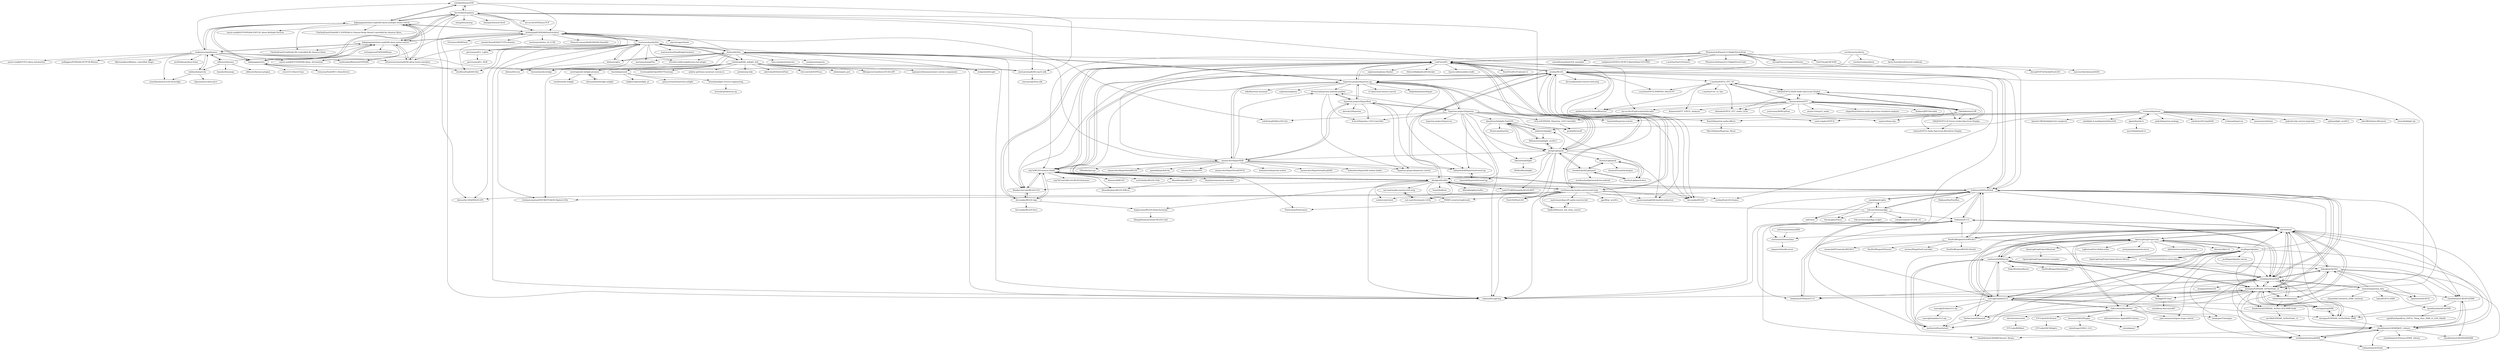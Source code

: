 digraph G {
"vintlabs/fauxmoESP" -> "Aircoookie/Espalexa"
"vintlabs/fauxmoESP" -> "kakopappa/arduino-esp8266-alexa-multiple-wemo-switch"
"vintlabs/fauxmoESP" -> "sinricpro/esp8266-esp32-sdk"
"vintlabs/fauxmoESP" -> "probonopd/ESP8266HueEmulator"
"henryk/openmili" -> "henryk/milight-reverse-engineering"
"henryk/openmili" -> "bakkerr/openmilight_pi"
"henryk/openmili" -> "pmoscetta/authometion-milight"
"adafruit/Adalight" -> "dmadison/Adalight-FastLED"
"adafruit/Adalight" -> "Wifsimster/adalight_ws2812"
"atuline/WLED" -> "srg74/WLED-wemos-shield"
"atuline/WLED" -> "LedFx/LedFx"
"atuline/WLED" -> "ahodges9/LedFx"
"atuline/WLED" -> "WoodyLetsCode/WLED-GUI"
"atuline/WLED" -> "s-marley/ESP32_FFT_VU"
"atuline/WLED" -> "jasoncoon/esp8266-fastled-webserver" ["e"=1]
"atuline/WLED" -> "forkineye/ESPixelStick"
"atuline/WLED" -> "atuline/FastLED-SoundReactive" ["e"=1]
"atuline/WLED" -> "Aircoookie/audio-reactive-led-strip"
"atuline/WLED" -> "atuline/FastLED-Demos" ["e"=1]
"atuline/WLED" -> "Aircoookie/WLED" ["e"=1]
"atuline/WLED" -> "hyperion-project/hyperion.ng"
"atuline/WLED" -> "toblum/McLighting" ["e"=1]
"atuline/WLED" -> "scottlawsonbc/audio-reactive-led-strip"
"atuline/WLED" -> "s-marley/ESP32-INMP441-Matrix-VU"
"PlummersSoftwareLLC/NightDriverStrip" -> "davepl/DavesGarageLEDSeries"
"PlummersSoftwareLLC/NightDriverStrip" -> "atuline/WLED"
"PlummersSoftwareLLC/NightDriverStrip" -> "PlummersSoftwareLLC/NightDriverUnity"
"PlummersSoftwareLLC/NightDriverStrip" -> "marmilicious/FastLED_examples" ["e"=1]
"PlummersSoftwareLLC/NightDriverStrip" -> "mrfaptastic/ESP32-HUB75-MatrixPanel-I2S-DMA" ["e"=1]
"PlummersSoftwareLLC/NightDriverStrip" -> "LedFx/LedFx"
"PlummersSoftwareLLC/NightDriverStrip" -> "srg74/WLED-wemos-shield"
"PlummersSoftwareLLC/NightDriverStrip" -> "TylerTimoJ/LMCSHD"
"PlummersSoftwareLLC/NightDriverStrip" -> "forkineye/ESPixelStick"
"PlummersSoftwareLLC/NightDriverStrip" -> "s-marley/FastLED-basics" ["e"=1]
"mariusmotea/diyHue" -> "diyhue/diyHue"
"mariusmotea/diyHue" -> "probonopd/ESP8266HueEmulator"
"mariusmotea/diyHue" -> "diyhue/Lights"
"mariusmotea/diyHue" -> "sidoh/esp8266_milight_hub"
"mariusmotea/diyHue" -> "diyhue/Devices"
"mariusmotea/diyHue" -> "mariusmotea/qtHue"
"mariusmotea/diyHue" -> "toblum/McLighting" ["e"=1]
"mariusmotea/diyHue" -> "sticilface/Esp8266-Hue"
"mariusmotea/diyHue" -> "peeveeone/ZLL_Lights"
"mariusmotea/diyHue" -> "bwssytems/ha-bridge" ["e"=1]
"mariusmotea/diyHue" -> "mariusmotea/HueBridgeEmulator"
"mariusmotea/diyHue" -> "stelgenhof/AiLight" ["e"=1]
"mariusmotea/diyHue" -> "kitesurfer1404/WS2812FX" ["e"=1]
"mariusmotea/diyHue" -> "dresden-elektronik/deconz-rest-plugin" ["e"=1]
"mariusmotea/diyHue" -> "bruhautomation/ESP-MQTT-JSON-Digital-LEDs" ["e"=1]
"s-marley/ESP32_FFT_VU" -> "s-marley/ESP32-INMP441-Matrix-VU"
"s-marley/ESP32_FFT_VU" -> "G6EJD/ESP32-8266-Audio-Spectrum-Display"
"s-marley/ESP32_FFT_VU" -> "debsahu/ESP32_FFT_Audio_LEDs"
"s-marley/ESP32_FFT_VU" -> "s-marley/Uno_vu_line"
"s-marley/ESP32_FFT_VU" -> "atuline/FastLED-SoundReactive" ["e"=1]
"s-marley/ESP32_FFT_VU" -> "donnersm/FFT_ESP32_Analyzer"
"s-marley/ESP32_FFT_VU" -> "kosme/arduinoFFT"
"scottlawsonbc/audio-reactive-led-strip" -> "ahodges9/LedFx"
"scottlawsonbc/audio-reactive-led-strip" -> "LedFx/LedFx"
"scottlawsonbc/audio-reactive-led-strip" -> "kitesurfer1404/WS2812FX" ["e"=1]
"scottlawsonbc/audio-reactive-led-strip" -> "toblum/McLighting" ["e"=1]
"scottlawsonbc/audio-reactive-led-strip" -> "atuline/WLED"
"scottlawsonbc/audio-reactive-led-strip" -> "jasoncoon/esp8266-fastled-webserver" ["e"=1]
"scottlawsonbc/audio-reactive-led-strip" -> "not-matt/Systematic-LEDs"
"scottlawsonbc/audio-reactive-led-strip" -> "TobKra96/music_led_strip_control"
"scottlawsonbc/audio-reactive-led-strip" -> "jgarff/rpi_ws281x" ["e"=1]
"scottlawsonbc/audio-reactive-led-strip" -> "FastLED/FastLED" ["e"=1]
"scottlawsonbc/audio-reactive-led-strip" -> "Aircoookie/WLED" ["e"=1]
"scottlawsonbc/audio-reactive-led-strip" -> "naztronaut/dancyPi-audio-reactive-led"
"scottlawsonbc/audio-reactive-led-strip" -> "bruhautomation/ESP-MQTT-JSON-Digital-LEDs" ["e"=1]
"scottlawsonbc/audio-reactive-led-strip" -> "cnlohr/colorchord" ["e"=1]
"scottlawsonbc/audio-reactive-led-strip" -> "atuline/FastLED-Demos" ["e"=1]
"hyperion-project/hyperion.ng" -> "hyperion-project/hyperion"
"hyperion-project/hyperion.ng" -> "awawa-dev/HyperHDR"
"hyperion-project/hyperion.ng" -> "hyperion-project/HyperBian"
"hyperion-project/hyperion.ng" -> "psieg/Lightpack"
"hyperion-project/hyperion.ng" -> "Aircoookie/WLED" ["e"=1]
"hyperion-project/hyperion.ng" -> "LedFx/LedFx"
"hyperion-project/hyperion.ng" -> "atuline/WLED"
"hyperion-project/hyperion.ng" -> "esphome/esphome" ["e"=1]
"hyperion-project/hyperion.ng" -> "ct-Open-Source/tuya-convert" ["e"=1]
"hyperion-project/hyperion.ng" -> "blakeblackshear/frigate" ["e"=1]
"hyperion-project/hyperion.ng" -> "diyhue/diyHue"
"hyperion-project/hyperion.ng" -> "abrenoch/hyperion-android-grabber"
"hyperion-project/hyperion.ng" -> "ahodges9/LedFx"
"hyperion-project/hyperion.ng" -> "sabaatworld/HyperionScreenCap"
"hyperion-project/hyperion.ng" -> "mKeRix/room-assistant" ["e"=1]
"diyhue/diyHue" -> "mariusmotea/diyHue"
"diyhue/diyHue" -> "diyhue/Lights"
"diyhue/diyHue" -> "diyhue/Devices"
"diyhue/diyHue" -> "hyperion-project/hyperion.ng"
"diyhue/diyHue" -> "dresden-elektronik/deconz-rest-plugin" ["e"=1]
"diyhue/diyHue" -> "probonopd/ESP8266HueEmulator"
"diyhue/diyHue" -> "LedFx/LedFx"
"diyhue/diyHue" -> "toblum/McLighting" ["e"=1]
"diyhue/diyHue" -> "hass-emulated-hue/core"
"diyhue/diyHue" -> "mariusmotea/qtHue"
"diyhue/diyHue" -> "bwssytems/ha-bridge" ["e"=1]
"diyhue/diyHue" -> "sidoh/esp8266_milight_hub"
"diyhue/diyHue" -> "awawa-dev/HyperHDR"
"diyhue/diyHue" -> "WoodyLetsCode/WLED-GUI"
"diyhue/diyHue" -> "xoseperez/espurna" ["e"=1]
"ETCLabs/OSCRouter" -> "ETCLabs/OSCWidgets"
"OpenLightingProject/ola" -> "mcallegari/qlcplus"
"OpenLightingProject/ola" -> "natcl/Artnet"
"OpenLightingProject/ola" -> "mathertel/DMXSerial"
"OpenLightingProject/ola" -> "vanvught/rpidmx512"
"OpenLightingProject/ola" -> "rstephan/ArtnetWifi"
"OpenLightingProject/ola" -> "OpenLightingProject/open-fixture-library"
"OpenLightingProject/ola" -> "mtongnz/ESP8266_ArtNetNode_v2"
"OpenLightingProject/ola" -> "mathertel/DmxSerial2"
"OpenLightingProject/ola" -> "philchristensen/python-artnet"
"OpenLightingProject/ola" -> "OpenLightingProject/libartnet"
"OpenLightingProject/ola" -> "hhromic/libe131"
"OpenLightingProject/ola" -> "cbdevnet/midimonster"
"OpenLightingProject/ola" -> "FrancescoCeruti/linux-show-player"
"OpenLightingProject/ola" -> "Lightsteed/OscOlaRecorder"
"OpenLightingProject/ola" -> "zestyping/openpixelcontrol" ["e"=1]
"mathertel/DMXSerial" -> "mathertel/DmxSerial2"
"mathertel/DMXSerial" -> "PaulStoffregen/DmxSimple"
"mathertel/DMXSerial" -> "natcl/Artnet"
"mathertel/DMXSerial" -> "vanvught/rpidmx512"
"mathertel/DMXSerial" -> "mtongnz/ESP8266_ArtNetNode_v2"
"mathertel/DMXSerial" -> "rstephan/ArtnetWifi"
"mathertel/DMXSerial" -> "Rickgg/ESP-Dmx"
"mathertel/DMXSerial" -> "OpenLightingProject/ola"
"mathertel/DMXSerial" -> "claudeheintz/LXESP32DMX"
"mathertel/DMXSerial" -> "DaAwesomeP/dmxusb"
"mathertel/DMXSerial" -> "hideakitai/ArtNet"
"mathertel/DMXSerial" -> "TinkerKit/DmxMaster"
"vanvught/rpidmx512" -> "mtongnz/ESP8266_ArtNetNode_v2"
"vanvught/rpidmx512" -> "vanvught/h3dmx512-zip"
"vanvught/rpidmx512" -> "mathertel/DmxSerial2"
"vanvught/rpidmx512" -> "mathertel/DMXSerial"
"vanvught/rpidmx512" -> "natcl/Artnet"
"vanvught/rpidmx512" -> "mtongnz/ESP8266_ArtNetNode_DMX"
"vanvught/rpidmx512" -> "cbdevnet/midimonster"
"vanvught/rpidmx512" -> "mtongnz/espDMX"
"vanvught/rpidmx512" -> "OpenLightingProject/ola"
"vanvught/rpidmx512" -> "claudeheintz/LXDMXWiFi_Library"
"vanvught/rpidmx512" -> "rstephan/ArtnetWifi"
"vanvught/rpidmx512" -> "forkineye/E131"
"vanvught/rpidmx512" -> "DaAwesomeP/dmxusb"
"vanvught/rpidmx512" -> "rstephan/ArtnetnodeWifi"
"vanvught/rpidmx512" -> "mcallegari/qlcplus"
"PaulStoffregen/OctoWS2811" -> "natcl/Artnet"
"PaulStoffregen/OctoWS2811" -> "forkineye/E131"
"PaulStoffregen/OctoWS2811" -> "wramsdell/TriantaduoWS2811"
"PaulStoffregen/OctoWS2811" -> "PaulStoffregen/Ethernet"
"PaulStoffregen/OctoWS2811" -> "rstephan/ArtnetWifi"
"PaulStoffregen/OctoWS2811" -> "mrrees/MegaPixelController"
"PaulStoffregen/OctoWS2811" -> "PaulStoffregen/WS2812Serial"
"PaulStoffregen/OctoWS2811" -> "forkineye/ESPixelStick"
"raveberry/raveberry" -> "tborychowski/self-hosted-cookbook" ["e"=1]
"raveberry/raveberry" -> "raveberry/shareberry"
"raveberry/raveberry" -> "ahodges9/LedFx"
"raveberry/raveberry" -> "LedFx/LedFx"
"psieg/Lightpack" -> "dmadison/Adalight-FastLED"
"psieg/Lightpack" -> "Wifsimster/adalight_ws2812"
"psieg/Lightpack" -> "hyperion-project/hyperion.ng"
"psieg/Lightpack" -> "woodenshark/Lightpack"
"psieg/Lightpack" -> "LedFx/LedFx"
"psieg/Lightpack" -> "fabsenet/adrilight"
"psieg/Lightpack" -> "atuline/WLED"
"psieg/Lightpack" -> "ahodges9/LedFx"
"psieg/Lightpack" -> "Atarity/Lightpack"
"psieg/Lightpack" -> "Lord-FEAR/Prismatik-WLED-WiFi"
"psieg/Lightpack" -> "toblum/McLighting" ["e"=1]
"psieg/Lightpack" -> "adafruit/Adalight"
"psieg/Lightpack" -> "Aircoookie/WLED" ["e"=1]
"psieg/Lightpack" -> "FastLED/FastLED" ["e"=1]
"psieg/Lightpack" -> "awawa-dev/HyperHDR"
"tvdzwan/hyperion" -> "gkaindl/ambi-tv"
"tvdzwan/hyperion" -> "poljvd/hyperion-webapp"
"tvdzwan/hyperion" -> "SciLor/ESP8266_Hyperion_LED-Controller"
"tvdzwan/hyperion" -> "adafruit/Adalight"
"tvdzwan/hyperion" -> "Gamadril/hyperion-remote"
"tvdzwan/hyperion" -> "cnlohr/ws2812esp8266" ["e"=1]
"tvdzwan/hyperion" -> "RanzQ/hyperion-audio-effects"
"tvdzwan/hyperion" -> "tvdzwan/hypercon"
"tvdzwan/hyperion" -> "mysensors/Arduino" ["e"=1]
"tvdzwan/hyperion" -> "poljvd/script.service.hyperion"
"tvdzwan/hyperion" -> "cpldcpu/light_ws2812" ["e"=1]
"tvdzwan/hyperion" -> "shirriff/Arduino-IRremote" ["e"=1]
"tvdzwan/hyperion" -> "brooc/boblight-rpi"
"tvdzwan/hyperion" -> "Speedy1985/boblightd-for-raspberry"
"tvdzwan/hyperion" -> "ambilight-4-mediaportal/AtmoOrb"
"LedFx/LedFx" -> "ahodges9/LedFx"
"LedFx/LedFx" -> "atuline/WLED"
"LedFx/LedFx" -> "hyperion-project/hyperion.ng"
"LedFx/LedFx" -> "scottlawsonbc/audio-reactive-led-strip"
"LedFx/LedFx" -> "Aircoookie/WLED-App"
"LedFx/LedFx" -> "srg74/WLED-wemos-shield"
"LedFx/LedFx" -> "Aircoookie/WLED" ["e"=1]
"LedFx/LedFx" -> "WoodyLetsCode/WLED-GUI"
"LedFx/LedFx" -> "forkineye/ESPixelStick"
"LedFx/LedFx" -> "psieg/Lightpack"
"LedFx/LedFx" -> "YeonV/LedFx-Frontend-v2"
"LedFx/LedFx" -> "esphome/esphome-flasher" ["e"=1]
"LedFx/LedFx" -> "mtongnz/ESP8266_ArtNetNode_v2"
"LedFx/LedFx" -> "ShiromMakkad/LedFxDocker"
"LedFx/LedFx" -> "hassio-addons/addon-ledfx"
"fabsenet/adrilight" -> "MrBoe/Bambilight"
"ahodges9/LedFx" -> "LedFx/LedFx"
"ahodges9/LedFx" -> "atuline/WLED"
"ahodges9/LedFx" -> "not-matt/Systematic-LEDs"
"ahodges9/LedFx" -> "scottlawsonbc/audio-reactive-led-strip"
"ahodges9/LedFx" -> "Mattallmighty/LedFx"
"ahodges9/LedFx" -> "forkineye/ESPixelStick"
"ahodges9/LedFx" -> "Snipercaine/WLED-HomeAssistant"
"ahodges9/LedFx" -> "toblum/McLighting" ["e"=1]
"ahodges9/LedFx" -> "cnlohr/colorchord" ["e"=1]
"ahodges9/LedFx" -> "YeonV/ledfxrm"
"ahodges9/LedFx" -> "WoodyLetsCode/WLED-GUI"
"ahodges9/LedFx" -> "not-matt/audio-reactive-led-strip"
"ahodges9/LedFx" -> "srg74/WLED-wemos-shield"
"ahodges9/LedFx" -> "Lord-FEAR/Prismatik-WLED-WiFi"
"ahodges9/LedFx" -> "PWRFLcreative/Lightwork"
"forkineye/ESPAsyncE131" -> "forkineye/E131"
"mtongnz/ESP8266_ArtNetNode_v2" -> "rstephan/ArtnetWifi"
"mtongnz/ESP8266_ArtNetNode_v2" -> "natcl/Artnet"
"mtongnz/ESP8266_ArtNetNode_v2" -> "mtongnz/ESP8266_ArtNetNode_DMX"
"mtongnz/ESP8266_ArtNetNode_v2" -> "forkineye/ESPixelStick"
"mtongnz/ESP8266_ArtNetNode_v2" -> "robertoostenveld/arduino"
"mtongnz/ESP8266_ArtNetNode_v2" -> "bombcheck/ESP8266_ArtNet-LED-DMX-Node"
"mtongnz/ESP8266_ArtNetNode_v2" -> "hideakitai/ArtNet"
"mtongnz/ESP8266_ArtNetNode_v2" -> "vanvught/rpidmx512"
"mtongnz/ESP8266_ArtNetNode_v2" -> "mtongnz/espDMX"
"mtongnz/ESP8266_ArtNetNode_v2" -> "claudeheintz/LXDMXWiFi_Library"
"mtongnz/ESP8266_ArtNetNode_v2" -> "rstephan/ArtnetnodeWifi"
"mtongnz/ESP8266_ArtNetNode_v2" -> "Rickgg/ESP-Dmx"
"mtongnz/ESP8266_ArtNetNode_v2" -> "mathertel/DmxSerial2"
"mtongnz/ESP8266_ArtNetNode_v2" -> "mathertel/DMXSerial"
"mtongnz/ESP8266_ArtNetNode_v2" -> "toblum/McLighting" ["e"=1]
"gkaindl/ambi-tv" -> "tvdzwan/hyperion"
"gkaindl/ambi-tv" -> "mnorthfield/ambi-tv"
"sinricpro/esp8266-esp32-sdk" -> "kakopappa/sinric"
"sinricpro/esp8266-esp32-sdk" -> "sinricpro/python-sdk"
"kosme/arduinoFFT" -> "fakufaku/esp32-fft"
"kosme/arduinoFFT" -> "G6EJD/ESP32-8266-Audio-Spectrum-Display"
"kosme/arduinoFFT" -> "G6EJD/ESP32-8-Octave-Audio-Spectrum-Display"
"kosme/arduinoFFT" -> "s-marley/ESP32_FFT_VU"
"kosme/arduinoFFT" -> "atomic14/esp32_audio" ["e"=1]
"kosme/arduinoFFT" -> "atuline/FastLED-SoundReactive" ["e"=1]
"kosme/arduinoFFT" -> "shajeebtm/Arduino-audio-spectrum-visualizer-analyzer"
"kosme/arduinoFFT" -> "Bodmer/JPEGDecoder" ["e"=1]
"kosme/arduinoFFT" -> "yash-sanghvi/ESP32"
"kosme/arduinoFFT" -> "yoursunny/WifiEspNow" ["e"=1]
"kosme/arduinoFFT" -> "me-no-dev/EspExceptionDecoder" ["e"=1]
"kosme/arduinoFFT" -> "tobozo/ESP32-Audio-Spectrum-Waveform-Display"
"kosme/arduinoFFT" -> "donnersm/FFT_ESP32_Analyzer"
"kosme/arduinoFFT" -> "debsahu/ESP32_FFT_Audio_LEDs"
"kosme/arduinoFFT" -> "espressif/esp-dsp" ["e"=1]
"OpenLightingProject/libartnet" -> "OpenLightingProject/artnet-examples"
"mathertel/DmxSerial2" -> "mathertel/DMXSerial"
"cbdevnet/midimonster" -> "vanvught/rpidmx512"
"cbdevnet/midimonster" -> "jean-emmanuel/open-stage-control" ["e"=1]
"cbdevnet/midimonster" -> "mtongnz/ESP8266_ArtNetNode_v2"
"cbdevnet/midimonster" -> "DaAwesomeP/dmxusb"
"cbdevnet/midimonster" -> "hossimo/GMA3Plugins"
"cbdevnet/midimonster" -> "sstaub/gma3"
"cbdevnet/midimonster" -> "benkuper/Chataigne" ["e"=1]
"cbdevnet/midimonster" -> "docsteer/sacnview"
"cbdevnet/midimonster" -> "lathoub/Arduino-AppleMIDI-Library" ["e"=1]
"cbdevnet/midimonster" -> "OpenLightingProject/ola"
"cbdevnet/midimonster" -> "ETCLabs/OSCRouter"
"TylerTimoJ/LMCSHD" -> "marcmerlin/AnimatedGIFs" ["e"=1]
"forkineye/ESPixelStick" -> "mtongnz/ESP8266_ArtNetNode_v2"
"forkineye/ESPixelStick" -> "FalconChristmas/fpp"
"forkineye/ESPixelStick" -> "forkineye/E131"
"forkineye/ESPixelStick" -> "rstephan/ArtnetWifi"
"forkineye/ESPixelStick" -> "forkineye/ESPAsyncE131"
"forkineye/ESPixelStick" -> "toblum/McLighting" ["e"=1]
"forkineye/ESPixelStick" -> "srg74/WLED-wemos-shield"
"forkineye/ESPixelStick" -> "smeighan/xLights"
"forkineye/ESPixelStick" -> "natcl/Artnet"
"forkineye/ESPixelStick" -> "PWRFLcreative/Lightwork"
"forkineye/ESPixelStick" -> "ahodges9/LedFx"
"forkineye/ESPixelStick" -> "Makuna/NeoPixelBus" ["e"=1]
"forkineye/ESPixelStick" -> "atuline/WLED"
"forkineye/ESPixelStick" -> "PaulStoffregen/OctoWS2811"
"forkineye/ESPixelStick" -> "bombcheck/ESP8266_ArtNet-LED-DMX-Node"
"not-matt/Systematic-LEDs" -> "not-matt/audio-reactive-led-strip"
"sidoh/esp8266_milight_hub" -> "mariusmotea/diyHue"
"sidoh/esp8266_milight_hub" -> "henryk/openmili"
"sidoh/esp8266_milight_hub" -> "mwittig/node-milight-promise"
"sidoh/esp8266_milight_hub" -> "bruhautomation/ESP-MQTT-JSON-Digital-LEDs" ["e"=1]
"sidoh/esp8266_milight_hub" -> "bwssytems/ha-bridge" ["e"=1]
"sidoh/esp8266_milight_hub" -> "1technophile/OpenMQTTGateway" ["e"=1]
"sidoh/esp8266_milight_hub" -> "andrey-git/home-assistant-custom-ui" ["e"=1]
"sidoh/esp8266_milight_hub" -> "stelgenhof/AiLight" ["e"=1]
"sidoh/esp8266_milight_hub" -> "jeelabs/esp-link" ["e"=1]
"sidoh/esp8266_milight_hub" -> "aderusha/HASwitchPlate" ["e"=1]
"sidoh/esp8266_milight_hub" -> "toblum/McLighting" ["e"=1]
"sidoh/esp8266_milight_hub" -> "letscontrolit/ESPEasy" ["e"=1]
"sidoh/esp8266_milight_hub" -> "sidoh/espmh_pcb"
"sidoh/esp8266_milight_hub" -> "BKrajancic/LimitlessLED-DevAPI"
"sidoh/esp8266_milight_hub" -> "vpnmaster/homeassistant-custom-components" ["e"=1]
"srg74/WLED-wemos-shield" -> "atuline/WLED"
"srg74/WLED-wemos-shield" -> "WoodyLetsCode/WLED-GUI"
"srg74/WLED-wemos-shield" -> "lizardsystems/yawl-controller"
"srg74/WLED-wemos-shield" -> "MoonModules/WLED"
"srg74/WLED-wemos-shield" -> "srg74/Controller-for-WLED-firmware"
"srg74/WLED-wemos-shield" -> "forkineye/ESPixelStick"
"srg74/WLED-wemos-shield" -> "MoonModules/WLED-Effects"
"srg74/WLED-wemos-shield" -> "Aircoookie/WLED-App"
"srg74/WLED-wemos-shield" -> "blazoncek/WLED"
"srg74/WLED-wemos-shield" -> "LedFx/LedFx"
"srg74/WLED-wemos-shield" -> "scottrbailey/WLED-Utils"
"srg74/WLED-wemos-shield" -> "Pixelvation/Pixelvation"
"srg74/WLED-wemos-shield" -> "ahodges9/LedFx"
"natcl/Artnet" -> "rstephan/ArtnetWifi"
"natcl/Artnet" -> "mtongnz/ESP8266_ArtNetNode_v2"
"natcl/Artnet" -> "hideakitai/ArtNet"
"natcl/Artnet" -> "rstephan/ArtnetnodeWifi"
"natcl/Artnet" -> "forkineye/E131"
"natcl/Artnet" -> "mathertel/DmxSerial2"
"natcl/Artnet" -> "mathertel/DMXSerial"
"natcl/Artnet" -> "claudeheintz/LXDMXWiFi_Library"
"natcl/Artnet" -> "claudeheintz/LXESP32DMX"
"natcl/Artnet" -> "OpenLightingProject/ola"
"natcl/Artnet" -> "chrisstaite/TeensyDmx"
"natcl/Artnet" -> "robertoostenveld/arduino"
"natcl/Artnet" -> "mtongnz/ESP8266_ArtNetNode_DMX"
"natcl/Artnet" -> "PaulStoffregen/OctoWS2811"
"natcl/Artnet" -> "vanvught/rpidmx512"
"Wifsimster/adalight_ws2812" -> "psieg/Lightpack"
"Wifsimster/adalight_ws2812" -> "dmadison/Adalight-FastLED"
"n8henrie/fauxmo" -> "makermusings/fauxmo"
"n8henrie/fauxmo" -> "n8henrie/fauxmo-plugins"
"n8henrie/fauxmo" -> "toddmedema/echo"
"n8henrie/fauxmo" -> "dsandor/fauxmojs"
"n8henrie/fauxmo" -> "kakopappa/arduino-esp8266-alexa-wemo-switch"
"smeighan/xLights" -> "FalconChristmas/fpp"
"smeighan/xLights" -> "forkineye/ESPixelStick"
"smeighan/xLights" -> "sall/vixen"
"smeighan/xLights" -> "VixenLights/Vixen"
"chrisstaite/TeensyDmx" -> "jimparis/DmxReceiver"
"mcallegari/qlcplus" -> "OpenLightingProject/ola"
"mcallegari/qlcplus" -> "mtongnz/ESP8266_ArtNetNode_v2"
"mcallegari/qlcplus" -> "natcl/Artnet"
"mcallegari/qlcplus" -> "OpenLightingProject/open-fixture-library"
"mcallegari/qlcplus" -> "vanvught/rpidmx512"
"mcallegari/qlcplus" -> "mathertel/DMXSerial"
"mcallegari/qlcplus" -> "rstephan/ArtnetWifi"
"mcallegari/qlcplus" -> "cbdevnet/midimonster"
"mcallegari/qlcplus" -> "forkineye/ESPixelStick"
"mcallegari/qlcplus" -> "FrancescoCeruti/linux-show-player"
"mcallegari/qlcplus" -> "jean-emmanuel/open-stage-control" ["e"=1]
"mcallegari/qlcplus" -> "mcallegari/qlcplus-extras"
"mcallegari/qlcplus" -> "claudeheintz/LXDMXWiFi_Library"
"mcallegari/qlcplus" -> "mathertel/DmxSerial2"
"mcallegari/qlcplus" -> "benkuper/Chataigne" ["e"=1]
"mtongnz/espDMX" -> "mtongnz/ESP8266_ArtNetNode_DMX"
"robertoostenveld/arduino" -> "mtongnz/ESP8266_ArtNetNode_v2"
"robertoostenveld/arduino" -> "bombcheck/ESP8266_ArtNet-LED-DMX-Node"
"robertoostenveld/arduino" -> "natcl/Artnet"
"robertoostenveld/arduino" -> "rstephan/ArtnetWifi"
"robertoostenveld/arduino" -> "mtongnz/espDMX"
"WoodyLetsCode/WLED-GUI" -> "Aircoookie/WLED-App"
"WoodyLetsCode/WLED-GUI" -> "srg74/WLED-wemos-shield"
"TobKra96/music_led_strip_control" -> "naztronaut/dancyPi-audio-reactive-led"
"TobKra96/music_led_strip_control" -> "scottlawsonbc/audio-reactive-led-strip"
"kakopappa/arduino-esp8266-alexa-wemo-switch" -> "kakopappa/arduino-esp8266-alexa-multiple-wemo-switch"
"kakopappa/arduino-esp8266-alexa-wemo-switch" -> "makermusings/fauxmo"
"kakopappa/arduino-esp8266-alexa-wemo-switch" -> "probonopd/ESP8266HueEmulator"
"kakopappa/arduino-esp8266-alexa-wemo-switch" -> "witnessmenow/esp8266-alexa-wemo-emulator"
"kakopappa/arduino-esp8266-alexa-wemo-switch" -> "nassir-malik/IOT-ESP8266-Alexa_Automation"
"kakopappa/arduino-esp8266-alexa-wemo-switch" -> "kakopappa/sinric"
"kakopappa/arduino-esp8266-alexa-wemo-switch" -> "CharlesJGantt/LinkNode-R4-Controlled-By-Amazon-Alexa"
"kakopappa/arduino-esp8266-alexa-wemo-switch" -> "torinnguyen/ESP8266Wemo"
"witnessmenow/esp8266-alexa-wemo-emulator" -> "kakopappa/arduino-esp8266-alexa-multiple-wemo-switch"
"witnessmenow/esp8266-alexa-wemo-emulator" -> "sticilface/Esp8266-Hue"
"witnessmenow/esp8266-alexa-wemo-emulator" -> "kakopappa/arduino-esp8266-alexa-wemo-switch"
"kakopappa/sinric" -> "sinricpro/esp8266-esp32-sdk"
"kakopappa/sinric" -> "kakopappa/arduino-esp8266-alexa-wemo-switch"
"kakopappa/sinric" -> "sivar2311/SinricClass"
"kakopappa/sinric" -> "kakopappa/arduino-esp8266-alexa-multiple-wemo-switch"
"kakopappa/sinric" -> "Grensom/NodeMCU-AlexaDevice"
"kakopappa/sinric" -> "Aircoookie/Espalexa"
"makermusings/fauxmo" -> "n8henrie/fauxmo"
"makermusings/fauxmo" -> "kakopappa/arduino-esp8266-alexa-wemo-switch"
"makermusings/fauxmo" -> "toddmedema/echo"
"makermusings/fauxmo" -> "kakopappa/arduino-esp8266-alexa-multiple-wemo-switch"
"makermusings/fauxmo" -> "armzilla/amazon-echo-ha-bridge" ["e"=1]
"makermusings/fauxmo" -> "nassir-malik/IOT-ESP8266-Alexa_Automation"
"makermusings/fauxmo" -> "bwssytems/ha-bridge" ["e"=1]
"makermusings/fauxmo" -> "witnessmenow/esp8266-alexa-wemo-emulator"
"makermusings/fauxmo" -> "nassir-malik/IOT-Pi3-Alexa-Automation"
"makermusings/fauxmo" -> "markszabo/IRremoteESP8266" ["e"=1]
"makermusings/fauxmo" -> "mdhiggins/ESP8266-HTTP-IR-Blaster" ["e"=1]
"makermusings/fauxmo" -> "iliketomakestuff/alexa_controlled_finger"
"makermusings/fauxmo" -> "kakopappa/sinric"
"makermusings/fauxmo" -> "vintlabs/fauxmoESP"
"makermusings/fauxmo" -> "zachfeldman/alexa-home" ["e"=1]
"fakufaku/esp32-fft" -> "yash-sanghvi/ESP32"
"fakufaku/esp32-fft" -> "kosme/arduinoFFT"
"fakufaku/esp32-fft" -> "espressif/esp-dsp" ["e"=1]
"fakufaku/esp32-fft" -> "G6EJD/ESP32-8266-Audio-Spectrum-Display"
"fakufaku/esp32-fft" -> "G6EJD/ESP32-8-Octave-Audio-Spectrum-Display"
"Atarity/Lightpack" -> "woodenshark/Lightpack"
"Atarity/Lightpack" -> "Atarity/Lightpack-docs"
"Atarity/Lightpack" -> "Atarity/Prismatik-plugins"
"woodenshark/Lightpack" -> "Atarity/Lightpack"
"woodenshark/Lightpack" -> "Atarity/Lightpack-docs"
"woodenshark/Lightpack" -> "psieg/Lightpack"
"woodenshark/Lightpack" -> "woodenshark/prismatik-for-android"
"hyperion-project/hyperion" -> "hyperion-project/hyperion.ng"
"hyperion-project/hyperion" -> "abrenoch/hyperion-android-grabber"
"hyperion-project/hyperion" -> "hyperion-project/HyperBian"
"hyperion-project/hyperion" -> "hyperion-project/hypercon"
"hyperion-project/hyperion" -> "hanselb/HyperionScreenCap"
"hyperion-project/hyperion" -> "sabaatworld/HyperionScreenCap"
"hyperion-project/hyperion" -> "dmadison/Adalight-FastLED"
"hyperion-project/hyperion" -> "psieg/Lightpack"
"hyperion-project/hyperion" -> "RanzQ/hyperion-audio-effects"
"hyperion-project/hyperion" -> "SciLor/ESP8266_Hyperion_LED-Controller"
"hyperion-project/hyperion" -> "SciLor/Hyperion_LED-Controller"
"hyperion-project/hyperion" -> "penfold42/stuff"
"hyperion-project/hyperion" -> "toblum/McLighting" ["e"=1]
"hyperion-project/hyperion" -> "cnlohr/esp8266ws2812i2s" ["e"=1]
"hyperion-project/hyperion" -> "Gamadril/hyperion-remote"
"Snipercaine/WLED-HomeAssistant" -> "Shaegi/Homeassistant-WLED-Card"
"naztronaut/dancyPi-audio-reactive-led" -> "TobKra96/music_led_strip_control"
"davepl/DavesGarageLEDSeries" -> "davepl/ESP32ParallelFastLED"
"davepl/DavesGarageLEDSeries" -> "PlummersSoftwareLLC/NightDriverStrip"
"G6EJD/ESP32-8266-Audio-Spectrum-Display" -> "G6EJD/ESP32-8-Octave-Audio-Spectrum-Display"
"G6EJD/ESP32-8266-Audio-Spectrum-Display" -> "s-marley/ESP32_FFT_VU"
"G6EJD/ESP32-8266-Audio-Spectrum-Display" -> "debsahu/ESP32_FFT_Audio_LEDs"
"G6EJD/ESP32-8266-Audio-Spectrum-Display" -> "kosme/arduinoFFT"
"G6EJD/ESP32-8266-Audio-Spectrum-Display" -> "fakufaku/esp32-fft"
"awawa-dev/HyperHDR" -> "hyperion-project/hyperion.ng"
"awawa-dev/HyperHDR" -> "TBSniller/piccap" ["e"=1]
"awawa-dev/HyperHDR" -> "hyperion-project/HyperBian"
"awawa-dev/HyperHDR" -> "awawa-dev/HyperSerialWLED"
"awawa-dev/HyperHDR" -> "mjoshd/hyperhdr-ha"
"awawa-dev/HyperHDR" -> "awawa-dev/HyperSPI"
"awawa-dev/HyperHDR" -> "awawa-dev/HyperSerialESP32"
"awawa-dev/HyperHDR" -> "webosbrew/hyperion-webos" ["e"=1]
"awawa-dev/HyperHDR" -> "awawa-dev/HyperSerialEsp8266"
"awawa-dev/HyperHDR" -> "abrenoch/hyperion-android-grabber"
"awawa-dev/HyperHDR" -> "webosbrew/hyperhdr-webos-loader"
"awawa-dev/HyperHDR" -> "srg74/WLED-wemos-shield"
"awawa-dev/HyperHDR" -> "LedFx/LedFx"
"awawa-dev/HyperHDR" -> "sabaatworld/HyperionScreenCap"
"awawa-dev/HyperHDR" -> "hyperion-project/hyperion.control"
"someweisguy/esp_dmx" -> "luksal/ESP32-DMX"
"someweisguy/esp_dmx" -> "claudeheintz/LXESP32DMX"
"someweisguy/esp_dmx" -> "hpwit/artnetESP32"
"someweisguy/esp_dmx" -> "chaosloth/Connotron_DMX_Gateway"
"someweisguy/esp_dmx" -> "sparkfun/SparkFunDMX"
"someweisguy/esp_dmx" -> "rstephan/ArtnetWifi"
"someweisguy/esp_dmx" -> "forkineye/ESPAsyncE131"
"someweisguy/esp_dmx" -> "hideakitai/ArtNet"
"kakopappa/arduino-esp8266-alexa-multiple-wemo-switch" -> "kakopappa/arduino-esp8266-alexa-wemo-switch"
"kakopappa/arduino-esp8266-alexa-multiple-wemo-switch" -> "witnessmenow/esp8266-alexa-wemo-emulator"
"kakopappa/arduino-esp8266-alexa-multiple-wemo-switch" -> "makermusings/fauxmo"
"kakopappa/arduino-esp8266-alexa-multiple-wemo-switch" -> "CharlesJGantt/LinkNode-R4-Controlled-By-Amazon-Alexa"
"kakopappa/arduino-esp8266-alexa-multiple-wemo-switch" -> "probonopd/ESP8266HueEmulator"
"kakopappa/arduino-esp8266-alexa-multiple-wemo-switch" -> "nassir-malik/IOT-ESP8266-ESP12E-Alexa-Multiple-Devices"
"kakopappa/arduino-esp8266-alexa-multiple-wemo-switch" -> "CharlesJGantt/NodeMCU-ESP8266-4-Channel-Relay-Board-Controlled-by-Amazon-Alexa"
"kakopappa/arduino-esp8266-alexa-multiple-wemo-switch" -> "kakopappa/sinric"
"kakopappa/arduino-esp8266-alexa-multiple-wemo-switch" -> "vintlabs/fauxmoESP"
"kakopappa/arduino-esp8266-alexa-multiple-wemo-switch" -> "Aircoookie/Espalexa"
"hanselb/HyperionScreenCap" -> "sabaatworld/HyperionScreenCap"
"sabaatworld/HyperionScreenCap" -> "hanselb/HyperionScreenCap"
"Atarity/Lightpack-docs" -> "Atarity/Lightpack"
"Atarity/Lightpack-docs" -> "woodenshark/Lightpack"
"PWRFLcreative/Lightwork" -> "Pixelvation/Pixelvation"
"vanvught/h3dmx512-zip" -> "vanvught/rpidmx512-zip"
"rstephan/ArtnetWifi" -> "natcl/Artnet"
"rstephan/ArtnetWifi" -> "mtongnz/ESP8266_ArtNetNode_v2"
"rstephan/ArtnetWifi" -> "rstephan/ArtnetnodeWifi"
"rstephan/ArtnetWifi" -> "hideakitai/ArtNet"
"rstephan/ArtnetWifi" -> "forkineye/ESPixelStick"
"rstephan/ArtnetWifi" -> "forkineye/ESPAsyncE131"
"rstephan/ArtnetWifi" -> "claudeheintz/LXDMXWiFi_Library"
"rstephan/ArtnetWifi" -> "forkineye/E131"
"rstephan/ArtnetWifi" -> "mtongnz/ESP8266_ArtNetNode_DMX"
"rstephan/ArtnetWifi" -> "someweisguy/esp_dmx"
"rstephan/ArtnetWifi" -> "bombcheck/ESP8266_ArtNet-LED-DMX-Node"
"rstephan/ArtnetWifi" -> "robertoostenveld/arduino"
"rstephan/ArtnetWifi" -> "mathertel/DMXSerial"
"rstephan/ArtnetWifi" -> "samguyer/FastLED" ["e"=1]
"rstephan/ArtnetWifi" -> "DaAwesomeP/dmxusb"
"FalconChristmas/fpp" -> "smeighan/xLights"
"FalconChristmas/fpp" -> "forkineye/ESPixelStick"
"FalconChristmas/fpp" -> "sall/vixen"
"FalconChristmas/fpp" -> "computergeek1507/PB_16"
"FalconChristmas/fpp" -> "forkineye/E131"
"FalconChristmas/fpp" -> "ahodges9/LedFx"
"FalconChristmas/fpp" -> "VixenLights/Vixen"
"FalconChristmas/fpp" -> "FalconChristmas/fpp-scripts"
"SciLor/ESP8266_Hyperion_LED-Controller" -> "penfold42/stuff"
"Aircoookie/Espalexa" -> "vintlabs/fauxmoESP"
"Aircoookie/Espalexa" -> "probonopd/ESP8266HueEmulator"
"Aircoookie/Espalexa" -> "kakopappa/arduino-esp8266-alexa-wemo-switch"
"Aircoookie/Espalexa" -> "kakopappa/arduino-esp8266-alexa-multiple-wemo-switch"
"Aircoookie/Espalexa" -> "kakopappa/sinric"
"Aircoookie/Espalexa" -> "simap/fauxmoesp"
"Aircoookie/Espalexa" -> "hansjny/Natural-Nerd" ["e"=1]
"Aircoookie/Espalexa" -> "kitesurfer1404/WS2812FX" ["e"=1]
"Aircoookie/Espalexa" -> "jasoncoon/esp8266-fastled-webserver" ["e"=1]
"Aircoookie/Espalexa" -> "sinricpro/esp8266-esp32-sdk"
"Aircoookie/Espalexa" -> "me-no-dev/ESPAsyncTCP" ["e"=1]
"Aircoookie/Espalexa" -> "me-no-dev/EspExceptionDecoder" ["e"=1]
"probonopd/ESP8266HueEmulator" -> "mariusmotea/diyHue"
"probonopd/ESP8266HueEmulator" -> "sticilface/Esp8266-Hue"
"probonopd/ESP8266HueEmulator" -> "kakopappa/arduino-esp8266-alexa-wemo-switch"
"probonopd/ESP8266HueEmulator" -> "kakopappa/arduino-esp8266-alexa-multiple-wemo-switch"
"probonopd/ESP8266HueEmulator" -> "marvinroger/homie" ["e"=1]
"probonopd/ESP8266HueEmulator" -> "cnlohr/esp8266ws2812i2s" ["e"=1]
"probonopd/ESP8266HueEmulator" -> "Aircoookie/Espalexa"
"probonopd/ESP8266HueEmulator" -> "witnessmenow/esp8266-alexa-wemo-emulator"
"probonopd/ESP8266HueEmulator" -> "Protoneer/WifiPixels"
"probonopd/ESP8266HueEmulator" -> "toblum/McLighting" ["e"=1]
"probonopd/ESP8266HueEmulator" -> "arendst/Sonoff-MQTT-OTA-Arduino" ["e"=1]
"probonopd/ESP8266HueEmulator" -> "mertenats/Arilux_AL-LC0X" ["e"=1]
"probonopd/ESP8266HueEmulator" -> "peeveeone/ZLL_Lights"
"probonopd/ESP8266HueEmulator" -> "markszabo/IRremoteESP8266" ["e"=1]
"probonopd/ESP8266HueEmulator" -> "HomeACcessoryKid/ESP8266-HomeKit" ["e"=1]
"dmadison/Adalight-FastLED" -> "psieg/Lightpack"
"dmadison/Adalight-FastLED" -> "adafruit/Adalight"
"dmadison/Adalight-FastLED" -> "Wifsimster/adalight_ws2812"
"dmadison/Adalight-FastLED" -> "fabsenet/adrilight"
"dmadison/Adalight-FastLED" -> "BrianLima/HueHue" ["e"=1]
"dmadison/Adalight-FastLED" -> "Atarity/Lightpack-docs"
"diyhue/Lights" -> "diyhue/Devices"
"diyhue/Lights" -> "diyhue/diyHue"
"diyhue/Lights" -> "mariusmotea/diyHue"
"mwittig/node-milight-promise" -> "dotsam/homebridge-milight"
"mwittig/node-milight-promise" -> "oeuillot/node-milight"
"toddmedema/echo" -> "makermusings/fauxmo"
"toddmedema/echo" -> "armzilla/amazon-echo-ha-bridge" ["e"=1]
"toddmedema/echo" -> "efpe/amazon-alexa-lg-tv" ["e"=1]
"Rickgg/ESP-Dmx" -> "cansik/esp-dmx-max485"
"Aircoookie/WLED-App" -> "WoodyLetsCode/WLED-GUI"
"Aircoookie/WLED-App" -> "Snipercaine/WLED-HomeAssistant"
"Aircoookie/WLED-App" -> "Aircoookie/WLED-Docs"
"Aircoookie/WLED-App" -> "srg74/WLED-wemos-shield"
"Aircoookie/WLED-App" -> "LedFx/LedFx"
"hyperion-project/HyperBian" -> "hyperion-project/hyperion.ng"
"hyperion-project/HyperBian" -> "shrocky2/Hyperion"
"hyperion-project/HyperBian" -> "abrenoch/hyperion-android-grabber"
"hyperion-project/HyperBian" -> "awawa-dev/HyperHDR"
"hyperion-project/HyperBian" -> "sabaatworld/HyperionScreenCap"
"hyperion-project/HyperBian" -> "hyperion-project/hyperion.control"
"hyperion-project/HyperBian" -> "SciLor/Hyperion_LED-Controller"
"hyperion-project/HyperBian" -> "hyperion-project/hyperion"
"bombcheck/ESP8266_ArtNet-LED-DMX-Node" -> "mrv96/ESP8266_ArtNetNode_v2"
"abrenoch/hyperion-android-grabber" -> "SciLor/Hyperion_LED-Controller"
"abrenoch/hyperion-android-grabber" -> "hyperion-project/HyperBian"
"abrenoch/hyperion-android-grabber" -> "hyperion-project/hyperion.control"
"hossimo/GMA3Plugins" -> "sstaub/gma3"
"hossimo/GMA3Plugins" -> "imhofroger/GMA3_LUA"
"dotsam/homebridge-milight" -> "mwittig/node-milight-promise"
"claudeheintz/LXDMXWiFi_Library" -> "tobiasebsen/ArtNode"
"claudeheintz/LXDMXWiFi_Library" -> "claudeheintz/LXESP32DMX"
"claudeheintz/LXDMXWiFi_Library" -> "claudeheintz/LXESP8266DMX"
"claudeheintz/LXDMXWiFi_Library" -> "claudeheintz/LXDMXEthernet_library"
"claudeheintz/LXDMXWiFi_Library" -> "rstephan/ArtnetnodeWifi"
"claudeheintz/LXDMXWiFi_Library" -> "claudeheintz/LXTeensy3DMX_Library"
"mtongnz/ESP8266_ArtNetNode_DMX" -> "mtongnz/espDMX"
"mtongnz/ESP8266_ArtNetNode_DMX" -> "claudeheintz/LXDMXWiFi_Library"
"mtongnz/ESP8266_ArtNetNode_DMX" -> "mtongnz/ESP8266_ArtNetNode_v2"
"peeveeone/ZLL_Lights" -> "peeveeone/ZLL_RGB"
"forkineye/E131" -> "forkineye/ESPAsyncE131"
"forkineye/E131" -> "natcl/Artnet"
"forkineye/E131" -> "forkineye/ESPixelStick"
"forkineye/E131" -> "chrisstaite/TeensyDmx"
"forkineye/E131" -> "claudeheintz/LXDMXEthernet_library"
"forkineye/E131" -> "rstephan/ArtnetWifi"
"hideakitai/ArtNet" -> "natcl/Artnet"
"hideakitai/ArtNet" -> "rstephan/ArtnetWifi"
"hideakitai/ArtNet" -> "mtongnz/ESP8266_ArtNetNode_v2"
"hideakitai/ArtNet" -> "tobiasebsen/ArtNode"
"hideakitai/ArtNet" -> "rstephan/ArtnetnodeWifi"
"hideakitai/ArtNet" -> "hpwit/artnetESP32"
"hideakitai/ArtNet" -> "mtongnz/ESP8266_ArtNetNode_DMX"
"hideakitai/ArtNet" -> "claudeheintz/LXESP32DMX"
"G6EJD/ESP32-8-Octave-Audio-Spectrum-Display" -> "G6EJD/ESP32-8266-Audio-Spectrum-Display"
"G6EJD/ESP32-8-Octave-Audio-Spectrum-Display" -> "tobozo/ESP32-Audio-Spectrum-Waveform-Display"
"ssilverman/TeensyDMX" -> "chrisstaite/TeensyDmx"
"DaAwesomeP/dmxusb" -> "mathertel/DmxSerial2"
"MoonModules/WLED" -> "MoonModules/WLED-Effects"
"docsteer/sacnview" -> "ETCLabs/RDMnet"
"rstephan/ArtnetnodeWifi" -> "tobiasebsen/ArtNode"
"rstephan/ArtnetnodeWifi" -> "claudeheintz/LXDMXWiFi_Library"
"RanzQ/hyperion-audio-effects" -> "MarcDahlem/Hyperion_Music"
"not-matt/audio-reactive-led-strip" -> "not-matt/Systematic-LEDs"
"claudeheintz/LXESP32DMX" -> "claudeheintz/LXDMXWiFi_Library"
"claudeheintz/LXESP32DMX" -> "claudeheintz/LXESP8266DMX"
"claudeheintz/LXESP32DMX" -> "sparkfun/SparkFunDMX"
"henryk/milight-reverse-engineering" -> "henryk/openbeacon-ng"
"sparkfun/SparkFunDMX" -> "sparkfun/SparkFun_ESP32_Thing_Plus_DMX_to_LED_Shield"
"vintlabs/fauxmoESP" ["l"="-37.472,40.087"]
"Aircoookie/Espalexa" ["l"="-37.491,40.081"]
"kakopappa/arduino-esp8266-alexa-multiple-wemo-switch" ["l"="-37.466,40.07"]
"sinricpro/esp8266-esp32-sdk" ["l"="-37.468,40.11"]
"probonopd/ESP8266HueEmulator" ["l"="-37.517,40.054"]
"henryk/openmili" ["l"="-37.646,40.108"]
"henryk/milight-reverse-engineering" ["l"="-37.661,40.134"]
"bakkerr/openmilight_pi" ["l"="-37.665,40.117"]
"pmoscetta/authometion-milight" ["l"="-37.642,40.127"]
"adafruit/Adalight" ["l"="-37.69,39.983"]
"dmadison/Adalight-FastLED" ["l"="-37.677,39.959"]
"Wifsimster/adalight_ws2812" ["l"="-37.669,39.947"]
"atuline/WLED" ["l"="-37.759,39.879"]
"srg74/WLED-wemos-shield" ["l"="-37.76,39.863"]
"LedFx/LedFx" ["l"="-37.727,39.883"]
"ahodges9/LedFx" ["l"="-37.727,39.859"]
"WoodyLetsCode/WLED-GUI" ["l"="-37.733,39.9"]
"s-marley/ESP32_FFT_VU" ["l"="-37.896,39.913"]
"jasoncoon/esp8266-fastled-webserver" ["l"="-35.177,39.943"]
"forkineye/ESPixelStick" ["l"="-37.764,39.801"]
"atuline/FastLED-SoundReactive" ["l"="-35.105,39.996"]
"Aircoookie/audio-reactive-led-strip" ["l"="-37.8,39.902"]
"atuline/FastLED-Demos" ["l"="-35.171,39.958"]
"Aircoookie/WLED" ["l"="-39.415,40.366"]
"hyperion-project/hyperion.ng" ["l"="-37.732,39.934"]
"toblum/McLighting" ["l"="-35.202,39.951"]
"scottlawsonbc/audio-reactive-led-strip" ["l"="-37.682,39.864"]
"s-marley/ESP32-INMP441-Matrix-VU" ["l"="-37.84,39.902"]
"PlummersSoftwareLLC/NightDriverStrip" ["l"="-37.808,39.854"]
"davepl/DavesGarageLEDSeries" ["l"="-37.848,39.844"]
"PlummersSoftwareLLC/NightDriverUnity" ["l"="-37.834,39.86"]
"marmilicious/FastLED_examples" ["l"="-35.119,39.975"]
"mrfaptastic/ESP32-HUB75-MatrixPanel-I2S-DMA" ["l"="-36.97,41.017"]
"TylerTimoJ/LMCSHD" ["l"="-37.854,39.865"]
"s-marley/FastLED-basics" ["l"="-35.098,39.981"]
"mariusmotea/diyHue" ["l"="-37.586,40.03"]
"diyhue/diyHue" ["l"="-37.644,39.987"]
"diyhue/Lights" ["l"="-37.62,40.017"]
"sidoh/esp8266_milight_hub" ["l"="-37.62,40.062"]
"diyhue/Devices" ["l"="-37.613,40.005"]
"mariusmotea/qtHue" ["l"="-37.599,40.004"]
"sticilface/Esp8266-Hue" ["l"="-37.529,40.036"]
"peeveeone/ZLL_Lights" ["l"="-37.554,40.052"]
"bwssytems/ha-bridge" ["l"="-24.863,23.388"]
"mariusmotea/HueBridgeEmulator" ["l"="-37.582,40.048"]
"stelgenhof/AiLight" ["l"="-39.389,39.98"]
"kitesurfer1404/WS2812FX" ["l"="-35.241,39.91"]
"dresden-elektronik/deconz-rest-plugin" ["l"="49.3,-4.534"]
"bruhautomation/ESP-MQTT-JSON-Digital-LEDs" ["l"="-39.409,40.003"]
"G6EJD/ESP32-8266-Audio-Spectrum-Display" ["l"="-37.941,39.912"]
"debsahu/ESP32_FFT_Audio_LEDs" ["l"="-37.922,39.925"]
"s-marley/Uno_vu_line" ["l"="-37.899,39.939"]
"donnersm/FFT_ESP32_Analyzer" ["l"="-37.922,39.91"]
"kosme/arduinoFFT" ["l"="-37.947,39.928"]
"not-matt/Systematic-LEDs" ["l"="-37.696,39.841"]
"TobKra96/music_led_strip_control" ["l"="-37.637,39.86"]
"jgarff/rpi_ws281x" ["l"="-35.177,39.99"]
"FastLED/FastLED" ["l"="-35.305,39.907"]
"naztronaut/dancyPi-audio-reactive-led" ["l"="-37.618,39.848"]
"cnlohr/colorchord" ["l"="-35.244,39.957"]
"hyperion-project/hyperion" ["l"="-37.752,39.984"]
"awawa-dev/HyperHDR" ["l"="-37.724,39.952"]
"hyperion-project/HyperBian" ["l"="-37.757,39.962"]
"psieg/Lightpack" ["l"="-37.69,39.926"]
"esphome/esphome" ["l"="-39.354,40.258"]
"ct-Open-Source/tuya-convert" ["l"="-39.407,40.261"]
"blakeblackshear/frigate" ["l"="-39.296,40.166"]
"abrenoch/hyperion-android-grabber" ["l"="-37.772,39.957"]
"sabaatworld/HyperionScreenCap" ["l"="-37.737,39.973"]
"mKeRix/room-assistant" ["l"="-39.287,40.09"]
"hass-emulated-hue/core" ["l"="-37.593,39.981"]
"xoseperez/espurna" ["l"="-39.452,40.246"]
"ETCLabs/OSCRouter" ["l"="-37.896,39.687"]
"ETCLabs/OSCWidgets" ["l"="-37.926,39.678"]
"OpenLightingProject/ola" ["l"="-37.801,39.695"]
"mcallegari/qlcplus" ["l"="-37.78,39.707"]
"natcl/Artnet" ["l"="-37.789,39.737"]
"mathertel/DMXSerial" ["l"="-37.787,39.72"]
"vanvught/rpidmx512" ["l"="-37.807,39.722"]
"rstephan/ArtnetWifi" ["l"="-37.773,39.747"]
"OpenLightingProject/open-fixture-library" ["l"="-37.768,39.672"]
"mtongnz/ESP8266_ArtNetNode_v2" ["l"="-37.791,39.75"]
"mathertel/DmxSerial2" ["l"="-37.804,39.712"]
"philchristensen/python-artnet" ["l"="-37.826,39.66"]
"OpenLightingProject/libartnet" ["l"="-37.795,39.64"]
"hhromic/libe131" ["l"="-37.806,39.657"]
"cbdevnet/midimonster" ["l"="-37.839,39.698"]
"FrancescoCeruti/linux-show-player" ["l"="-37.788,39.67"]
"Lightsteed/OscOlaRecorder" ["l"="-37.812,39.674"]
"zestyping/openpixelcontrol" ["l"="-35.111,40.077"]
"PaulStoffregen/DmxSimple" ["l"="-37.741,39.682"]
"Rickgg/ESP-Dmx" ["l"="-37.842,39.73"]
"claudeheintz/LXESP32DMX" ["l"="-37.745,39.722"]
"DaAwesomeP/dmxusb" ["l"="-37.824,39.717"]
"hideakitai/ArtNet" ["l"="-37.76,39.735"]
"TinkerKit/DmxMaster" ["l"="-37.771,39.688"]
"vanvught/h3dmx512-zip" ["l"="-37.838,39.68"]
"mtongnz/ESP8266_ArtNetNode_DMX" ["l"="-37.804,39.737"]
"mtongnz/espDMX" ["l"="-37.823,39.743"]
"claudeheintz/LXDMXWiFi_Library" ["l"="-37.764,39.723"]
"forkineye/E131" ["l"="-37.775,39.765"]
"rstephan/ArtnetnodeWifi" ["l"="-37.773,39.729"]
"PaulStoffregen/OctoWS2811" ["l"="-37.81,39.777"]
"wramsdell/TriantaduoWS2811" ["l"="-37.846,39.779"]
"PaulStoffregen/Ethernet" ["l"="-37.854,39.797"]
"mrrees/MegaPixelController" ["l"="-37.827,39.791"]
"PaulStoffregen/WS2812Serial" ["l"="-37.87,39.779"]
"raveberry/raveberry" ["l"="-37.668,39.833"]
"tborychowski/self-hosted-cookbook" ["l"="-32.619,-22.695"]
"raveberry/shareberry" ["l"="-37.644,39.82"]
"woodenshark/Lightpack" ["l"="-37.638,39.933"]
"fabsenet/adrilight" ["l"="-37.649,39.919"]
"Atarity/Lightpack" ["l"="-37.613,39.936"]
"Lord-FEAR/Prismatik-WLED-WiFi" ["l"="-37.686,39.896"]
"tvdzwan/hyperion" ["l"="-37.757,40.049"]
"gkaindl/ambi-tv" ["l"="-37.771,40.084"]
"poljvd/hyperion-webapp" ["l"="-37.776,40.065"]
"SciLor/ESP8266_Hyperion_LED-Controller" ["l"="-37.747,40.022"]
"Gamadril/hyperion-remote" ["l"="-37.761,40.021"]
"cnlohr/ws2812esp8266" ["l"="-35.406,39.998"]
"RanzQ/hyperion-audio-effects" ["l"="-37.777,40.023"]
"tvdzwan/hypercon" ["l"="-37.737,40.061"]
"mysensors/Arduino" ["l"="-38.325,41.568"]
"poljvd/script.service.hyperion" ["l"="-37.759,40.068"]
"cpldcpu/light_ws2812" ["l"="-35.262,39.947"]
"shirriff/Arduino-IRremote" ["l"="10.279,-28.399"]
"brooc/boblight-rpi" ["l"="-37.747,40.069"]
"Speedy1985/boblightd-for-raspberry" ["l"="-37.785,40.051"]
"ambilight-4-mediaportal/AtmoOrb" ["l"="-37.792,40.063"]
"Aircoookie/WLED-App" ["l"="-37.761,39.896"]
"YeonV/LedFx-Frontend-v2" ["l"="-37.751,39.908"]
"esphome/esphome-flasher" ["l"="-39.279,40.198"]
"ShiromMakkad/LedFxDocker" ["l"="-37.707,39.899"]
"hassio-addons/addon-ledfx" ["l"="-37.697,39.885"]
"MrBoe/Bambilight" ["l"="-37.61,39.903"]
"Mattallmighty/LedFx" ["l"="-37.717,39.832"]
"Snipercaine/WLED-HomeAssistant" ["l"="-37.787,39.885"]
"YeonV/ledfxrm" ["l"="-37.732,39.84"]
"not-matt/audio-reactive-led-strip" ["l"="-37.712,39.842"]
"PWRFLcreative/Lightwork" ["l"="-37.747,39.826"]
"forkineye/ESPAsyncE131" ["l"="-37.751,39.765"]
"robertoostenveld/arduino" ["l"="-37.808,39.757"]
"bombcheck/ESP8266_ArtNet-LED-DMX-Node" ["l"="-37.787,39.777"]
"mnorthfield/ambi-tv" ["l"="-37.78,40.102"]
"kakopappa/sinric" ["l"="-37.452,40.089"]
"sinricpro/python-sdk" ["l"="-37.464,40.132"]
"fakufaku/esp32-fft" ["l"="-37.966,39.909"]
"G6EJD/ESP32-8-Octave-Audio-Spectrum-Display" ["l"="-37.969,39.923"]
"atomic14/esp32_audio" ["l"="-35.581,39.657"]
"shajeebtm/Arduino-audio-spectrum-visualizer-analyzer" ["l"="-37.967,39.956"]
"Bodmer/JPEGDecoder" ["l"="-35.431,39.552"]
"yash-sanghvi/ESP32" ["l"="-37.99,39.917"]
"yoursunny/WifiEspNow" ["l"="-35.119,39.894"]
"me-no-dev/EspExceptionDecoder" ["l"="-35.349,39.797"]
"tobozo/ESP32-Audio-Spectrum-Waveform-Display" ["l"="-37.978,39.939"]
"espressif/esp-dsp" ["l"="-35.658,39.684"]
"OpenLightingProject/artnet-examples" ["l"="-37.793,39.616"]
"jean-emmanuel/open-stage-control" ["l"="1.528,37.661"]
"hossimo/GMA3Plugins" ["l"="-37.863,39.672"]
"sstaub/gma3" ["l"="-37.864,39.686"]
"benkuper/Chataigne" ["l"="1.523,37.689"]
"docsteer/sacnview" ["l"="-37.884,39.665"]
"lathoub/Arduino-AppleMIDI-Library" ["l"="1.287,37.03"]
"marcmerlin/AnimatedGIFs" ["l"="-35.288,39.955"]
"FalconChristmas/fpp" ["l"="-37.721,39.798"]
"smeighan/xLights" ["l"="-37.725,39.781"]
"Makuna/NeoPixelBus" ["l"="-35.257,39.921"]
"mwittig/node-milight-promise" ["l"="-37.606,40.107"]
"1technophile/OpenMQTTGateway" ["l"="-39.419,40.244"]
"andrey-git/home-assistant-custom-ui" ["l"="-39.354,40.029"]
"jeelabs/esp-link" ["l"="-35.418,39.915"]
"aderusha/HASwitchPlate" ["l"="-39.322,40.101"]
"letscontrolit/ESPEasy" ["l"="-39.478,40.284"]
"sidoh/espmh_pcb" ["l"="-37.64,40.076"]
"BKrajancic/LimitlessLED-DevAPI" ["l"="-37.616,40.083"]
"vpnmaster/homeassistant-custom-components" ["l"="-39.428,40.041"]
"lizardsystems/yawl-controller" ["l"="-37.797,39.836"]
"MoonModules/WLED" ["l"="-37.784,39.853"]
"srg74/Controller-for-WLED-firmware" ["l"="-37.804,39.874"]
"MoonModules/WLED-Effects" ["l"="-37.771,39.847"]
"blazoncek/WLED" ["l"="-37.788,39.867"]
"scottrbailey/WLED-Utils" ["l"="-37.776,39.835"]
"Pixelvation/Pixelvation" ["l"="-37.755,39.84"]
"chrisstaite/TeensyDmx" ["l"="-37.836,39.754"]
"n8henrie/fauxmo" ["l"="-37.395,40.077"]
"makermusings/fauxmo" ["l"="-37.426,40.063"]
"n8henrie/fauxmo-plugins" ["l"="-37.368,40.078"]
"toddmedema/echo" ["l"="-37.389,40.059"]
"dsandor/fauxmojs" ["l"="-37.365,40.095"]
"kakopappa/arduino-esp8266-alexa-wemo-switch" ["l"="-37.456,40.058"]
"sall/vixen" ["l"="-37.697,39.771"]
"VixenLights/Vixen" ["l"="-37.696,39.786"]
"jimparis/DmxReceiver" ["l"="-37.863,39.752"]
"mcallegari/qlcplus-extras" ["l"="-37.756,39.69"]
"witnessmenow/esp8266-alexa-wemo-emulator" ["l"="-37.479,40.052"]
"nassir-malik/IOT-ESP8266-Alexa_Automation" ["l"="-37.43,40.042"]
"CharlesJGantt/LinkNode-R4-Controlled-By-Amazon-Alexa" ["l"="-37.459,40.042"]
"torinnguyen/ESP8266Wemo" ["l"="-37.446,40.029"]
"sivar2311/SinricClass" ["l"="-37.442,40.109"]
"Grensom/NodeMCU-AlexaDevice" ["l"="-37.43,40.118"]
"armzilla/amazon-echo-ha-bridge" ["l"="-24.871,23.223"]
"nassir-malik/IOT-Pi3-Alexa-Automation" ["l"="-37.385,40.037"]
"markszabo/IRremoteESP8266" ["l"="-35.375,39.888"]
"mdhiggins/ESP8266-HTTP-IR-Blaster" ["l"="-35.288,39.89"]
"iliketomakestuff/alexa_controlled_finger" ["l"="-37.408,40.043"]
"zachfeldman/alexa-home" ["l"="-40.193,38.297"]
"Atarity/Lightpack-docs" ["l"="-37.629,39.95"]
"Atarity/Prismatik-plugins" ["l"="-37.578,39.933"]
"woodenshark/prismatik-for-android" ["l"="-37.612,39.92"]
"hyperion-project/hypercon" ["l"="-37.785,40.001"]
"hanselb/HyperionScreenCap" ["l"="-37.736,39.996"]
"SciLor/Hyperion_LED-Controller" ["l"="-37.783,39.978"]
"penfold42/stuff" ["l"="-37.757,40.007"]
"cnlohr/esp8266ws2812i2s" ["l"="-35.352,39.945"]
"Shaegi/Homeassistant-WLED-Card" ["l"="-37.822,39.893"]
"davepl/ESP32ParallelFastLED" ["l"="-37.878,39.842"]
"TBSniller/piccap" ["l"="-33.992,-25.398"]
"awawa-dev/HyperSerialWLED" ["l"="-37.723,39.981"]
"mjoshd/hyperhdr-ha" ["l"="-37.704,39.972"]
"awawa-dev/HyperSPI" ["l"="-37.701,39.957"]
"awawa-dev/HyperSerialESP32" ["l"="-37.712,39.988"]
"webosbrew/hyperion-webos" ["l"="-34.001,-25.386"]
"awawa-dev/HyperSerialEsp8266" ["l"="-37.719,39.972"]
"webosbrew/hyperhdr-webos-loader" ["l"="-37.711,39.963"]
"hyperion-project/hyperion.control" ["l"="-37.759,39.948"]
"someweisguy/esp_dmx" ["l"="-37.727,39.735"]
"luksal/ESP32-DMX" ["l"="-37.685,39.721"]
"hpwit/artnetESP32" ["l"="-37.72,39.722"]
"chaosloth/Connotron_DMX_Gateway" ["l"="-37.698,39.733"]
"sparkfun/SparkFunDMX" ["l"="-37.711,39.712"]
"nassir-malik/IOT-ESP8266-ESP12E-Alexa-Multiple-Devices" ["l"="-37.432,40.081"]
"CharlesJGantt/NodeMCU-ESP8266-4-Channel-Relay-Board-Controlled-by-Amazon-Alexa" ["l"="-37.426,40.097"]
"vanvught/rpidmx512-zip" ["l"="-37.848,39.66"]
"samguyer/FastLED" ["l"="-35.063,39.932"]
"computergeek1507/PB_16" ["l"="-37.673,39.787"]
"FalconChristmas/fpp-scripts" ["l"="-37.696,39.801"]
"simap/fauxmoesp" ["l"="-37.506,40.11"]
"hansjny/Natural-Nerd" ["l"="-35.123,39.956"]
"me-no-dev/ESPAsyncTCP" ["l"="-35.333,39.809"]
"marvinroger/homie" ["l"="-35.299,40.016"]
"Protoneer/WifiPixels" ["l"="-37.531,40.079"]
"arendst/Sonoff-MQTT-OTA-Arduino" ["l"="-35.307,39.996"]
"mertenats/Arilux_AL-LC0X" ["l"="-39.486,40.032"]
"HomeACcessoryKid/ESP8266-HomeKit" ["l"="-40.177,39.204"]
"BrianLima/HueHue" ["l"="-34.037,4.283"]
"dotsam/homebridge-milight" ["l"="-37.593,40.123"]
"oeuillot/node-milight" ["l"="-37.613,40.127"]
"efpe/amazon-alexa-lg-tv" ["l"="23.243,-27.83"]
"cansik/esp-dmx-max485" ["l"="-37.876,39.723"]
"Aircoookie/WLED-Docs" ["l"="-37.787,39.915"]
"shrocky2/Hyperion" ["l"="-37.806,39.971"]
"mrv96/ESP8266_ArtNetNode_v2" ["l"="-37.799,39.793"]
"imhofroger/GMA3_LUA" ["l"="-37.871,39.651"]
"tobiasebsen/ArtNode" ["l"="-37.752,39.714"]
"claudeheintz/LXESP8266DMX" ["l"="-37.733,39.708"]
"claudeheintz/LXDMXEthernet_library" ["l"="-37.749,39.748"]
"claudeheintz/LXTeensy3DMX_Library" ["l"="-37.745,39.701"]
"peeveeone/ZLL_RGB" ["l"="-37.561,40.072"]
"ssilverman/TeensyDMX" ["l"="-37.886,39.75"]
"ETCLabs/RDMnet" ["l"="-37.904,39.648"]
"MarcDahlem/Hyperion_Music" ["l"="-37.799,40.031"]
"henryk/openbeacon-ng" ["l"="-37.666,40.151"]
"sparkfun/SparkFun_ESP32_Thing_Plus_DMX_to_LED_Shield" ["l"="-37.692,39.697"]
}